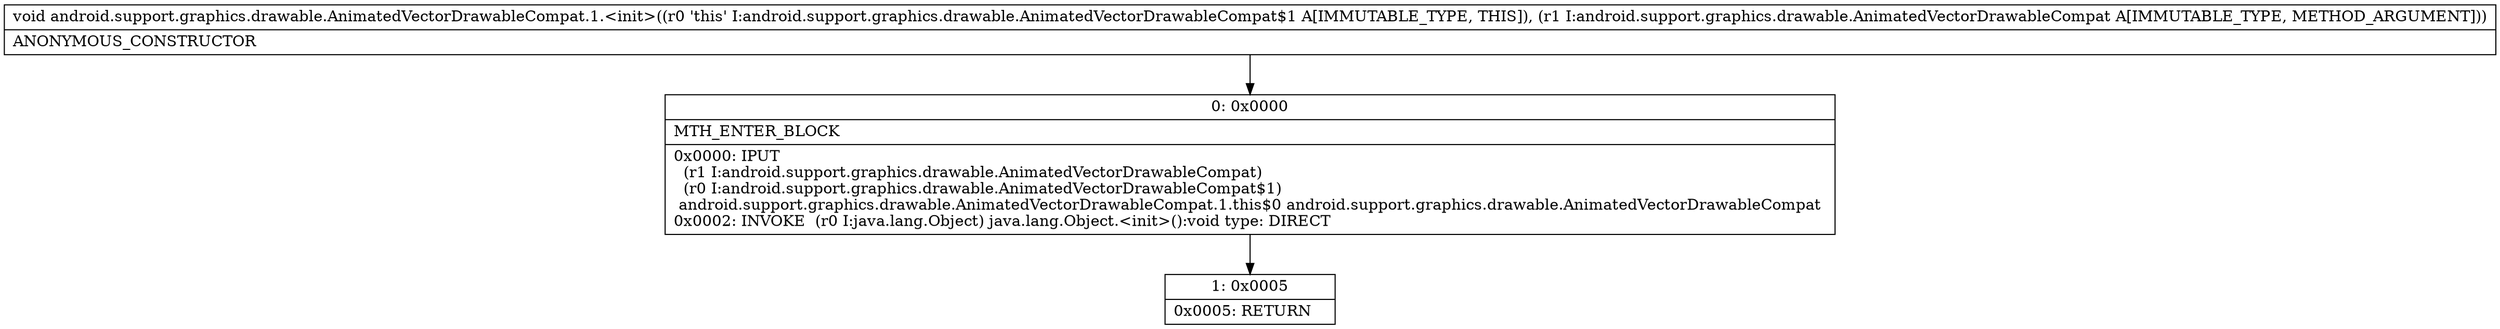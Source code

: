 digraph "CFG forandroid.support.graphics.drawable.AnimatedVectorDrawableCompat.1.\<init\>(Landroid\/support\/graphics\/drawable\/AnimatedVectorDrawableCompat;)V" {
Node_0 [shape=record,label="{0\:\ 0x0000|MTH_ENTER_BLOCK\l|0x0000: IPUT  \l  (r1 I:android.support.graphics.drawable.AnimatedVectorDrawableCompat)\l  (r0 I:android.support.graphics.drawable.AnimatedVectorDrawableCompat$1)\l android.support.graphics.drawable.AnimatedVectorDrawableCompat.1.this$0 android.support.graphics.drawable.AnimatedVectorDrawableCompat \l0x0002: INVOKE  (r0 I:java.lang.Object) java.lang.Object.\<init\>():void type: DIRECT \l}"];
Node_1 [shape=record,label="{1\:\ 0x0005|0x0005: RETURN   \l}"];
MethodNode[shape=record,label="{void android.support.graphics.drawable.AnimatedVectorDrawableCompat.1.\<init\>((r0 'this' I:android.support.graphics.drawable.AnimatedVectorDrawableCompat$1 A[IMMUTABLE_TYPE, THIS]), (r1 I:android.support.graphics.drawable.AnimatedVectorDrawableCompat A[IMMUTABLE_TYPE, METHOD_ARGUMENT]))  | ANONYMOUS_CONSTRUCTOR\l}"];
MethodNode -> Node_0;
Node_0 -> Node_1;
}

